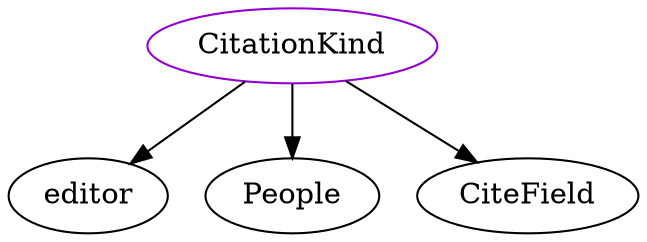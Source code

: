 digraph citationkind{
CitationKind -> editor;
CitationKind -> People;
CitationKind -> CiteField;
CitationKind	[shape=oval, color=darkviolet, label="CitationKind"];
}
